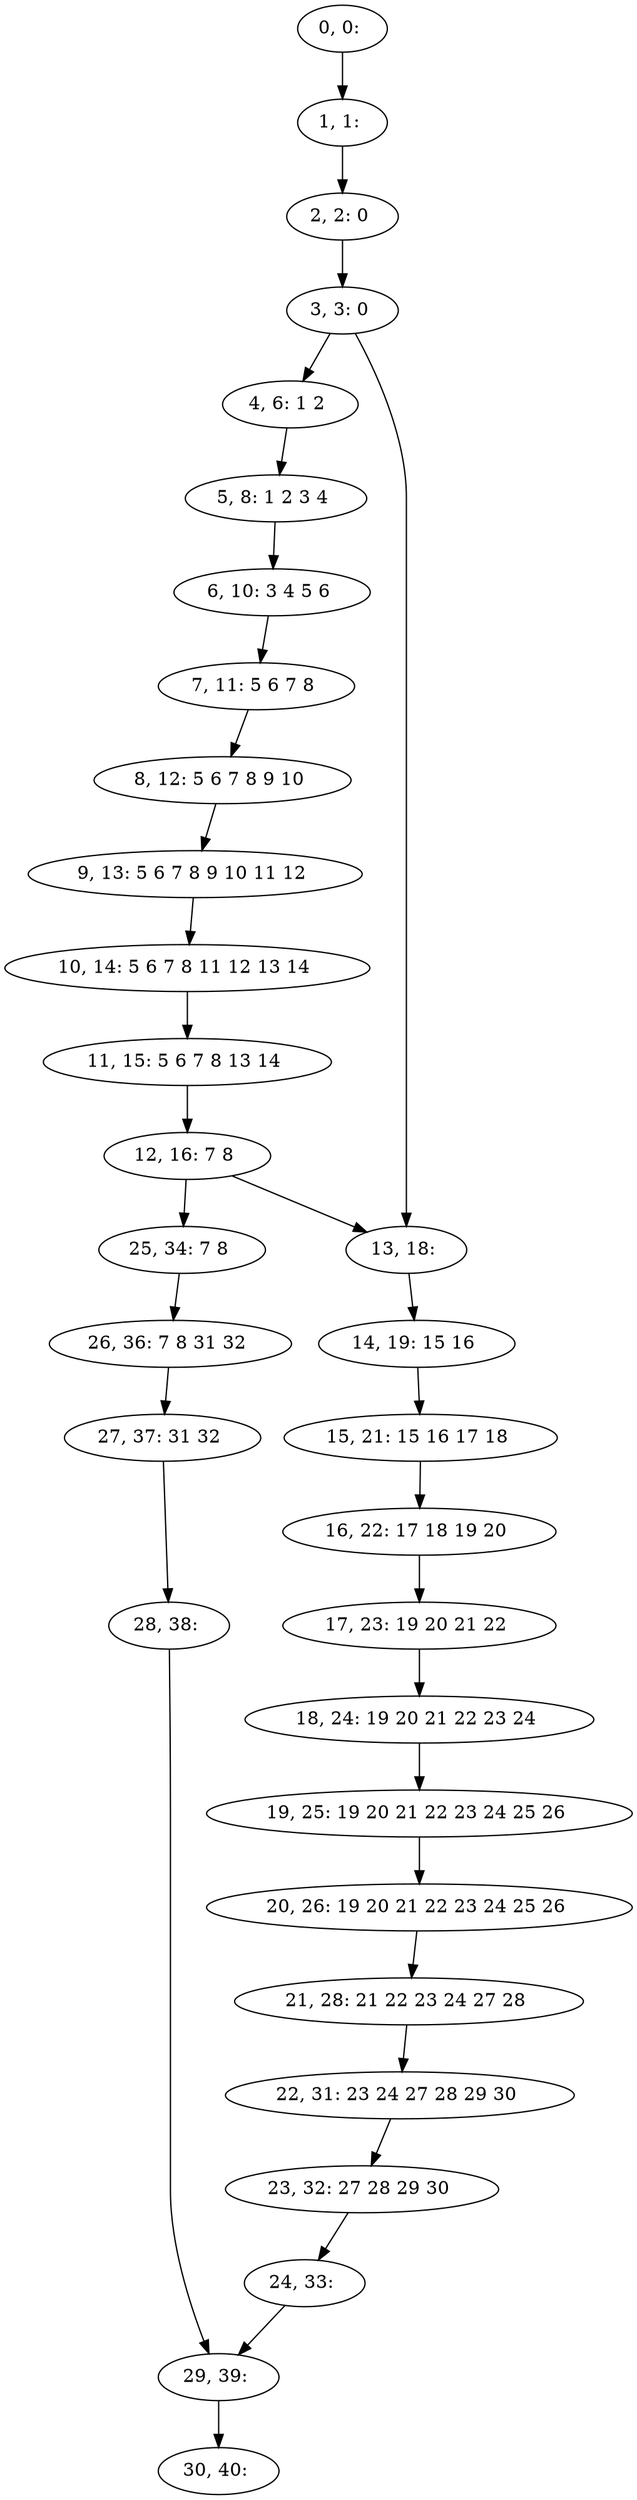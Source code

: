 digraph G {
0[label="0, 0: "];
1[label="1, 1: "];
2[label="2, 2: 0 "];
3[label="3, 3: 0 "];
4[label="4, 6: 1 2 "];
5[label="5, 8: 1 2 3 4 "];
6[label="6, 10: 3 4 5 6 "];
7[label="7, 11: 5 6 7 8 "];
8[label="8, 12: 5 6 7 8 9 10 "];
9[label="9, 13: 5 6 7 8 9 10 11 12 "];
10[label="10, 14: 5 6 7 8 11 12 13 14 "];
11[label="11, 15: 5 6 7 8 13 14 "];
12[label="12, 16: 7 8 "];
13[label="13, 18: "];
14[label="14, 19: 15 16 "];
15[label="15, 21: 15 16 17 18 "];
16[label="16, 22: 17 18 19 20 "];
17[label="17, 23: 19 20 21 22 "];
18[label="18, 24: 19 20 21 22 23 24 "];
19[label="19, 25: 19 20 21 22 23 24 25 26 "];
20[label="20, 26: 19 20 21 22 23 24 25 26 "];
21[label="21, 28: 21 22 23 24 27 28 "];
22[label="22, 31: 23 24 27 28 29 30 "];
23[label="23, 32: 27 28 29 30 "];
24[label="24, 33: "];
25[label="25, 34: 7 8 "];
26[label="26, 36: 7 8 31 32 "];
27[label="27, 37: 31 32 "];
28[label="28, 38: "];
29[label="29, 39: "];
30[label="30, 40: "];
0->1 ;
1->2 ;
2->3 ;
3->4 ;
3->13 ;
4->5 ;
5->6 ;
6->7 ;
7->8 ;
8->9 ;
9->10 ;
10->11 ;
11->12 ;
12->13 ;
12->25 ;
13->14 ;
14->15 ;
15->16 ;
16->17 ;
17->18 ;
18->19 ;
19->20 ;
20->21 ;
21->22 ;
22->23 ;
23->24 ;
24->29 ;
25->26 ;
26->27 ;
27->28 ;
28->29 ;
29->30 ;
}
